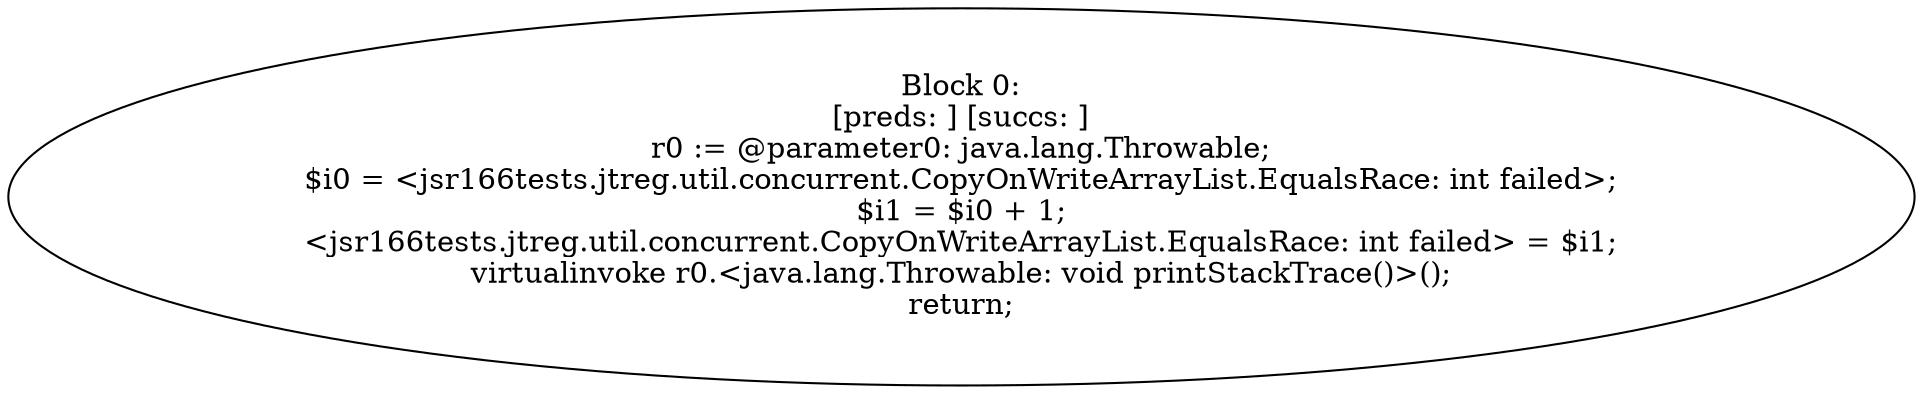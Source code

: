 digraph "unitGraph" {
    "Block 0:
[preds: ] [succs: ]
r0 := @parameter0: java.lang.Throwable;
$i0 = <jsr166tests.jtreg.util.concurrent.CopyOnWriteArrayList.EqualsRace: int failed>;
$i1 = $i0 + 1;
<jsr166tests.jtreg.util.concurrent.CopyOnWriteArrayList.EqualsRace: int failed> = $i1;
virtualinvoke r0.<java.lang.Throwable: void printStackTrace()>();
return;
"
}
